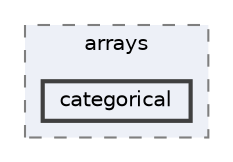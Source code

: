 digraph "env/lib/python3.12/site-packages/pandas/tests/arrays/categorical"
{
 // LATEX_PDF_SIZE
  bgcolor="transparent";
  edge [fontname=Helvetica,fontsize=10,labelfontname=Helvetica,labelfontsize=10];
  node [fontname=Helvetica,fontsize=10,shape=box,height=0.2,width=0.4];
  compound=true
  subgraph clusterdir_cd4b403729bf3e741489fef5e4ef3dfc {
    graph [ bgcolor="#edf0f7", pencolor="grey50", label="arrays", fontname=Helvetica,fontsize=10 style="filled,dashed", URL="dir_cd4b403729bf3e741489fef5e4ef3dfc.html",tooltip=""]
  dir_b9b86e31855689c7da673218c12c6984 [label="categorical", fillcolor="#edf0f7", color="grey25", style="filled,bold", URL="dir_b9b86e31855689c7da673218c12c6984.html",tooltip=""];
  }
}
